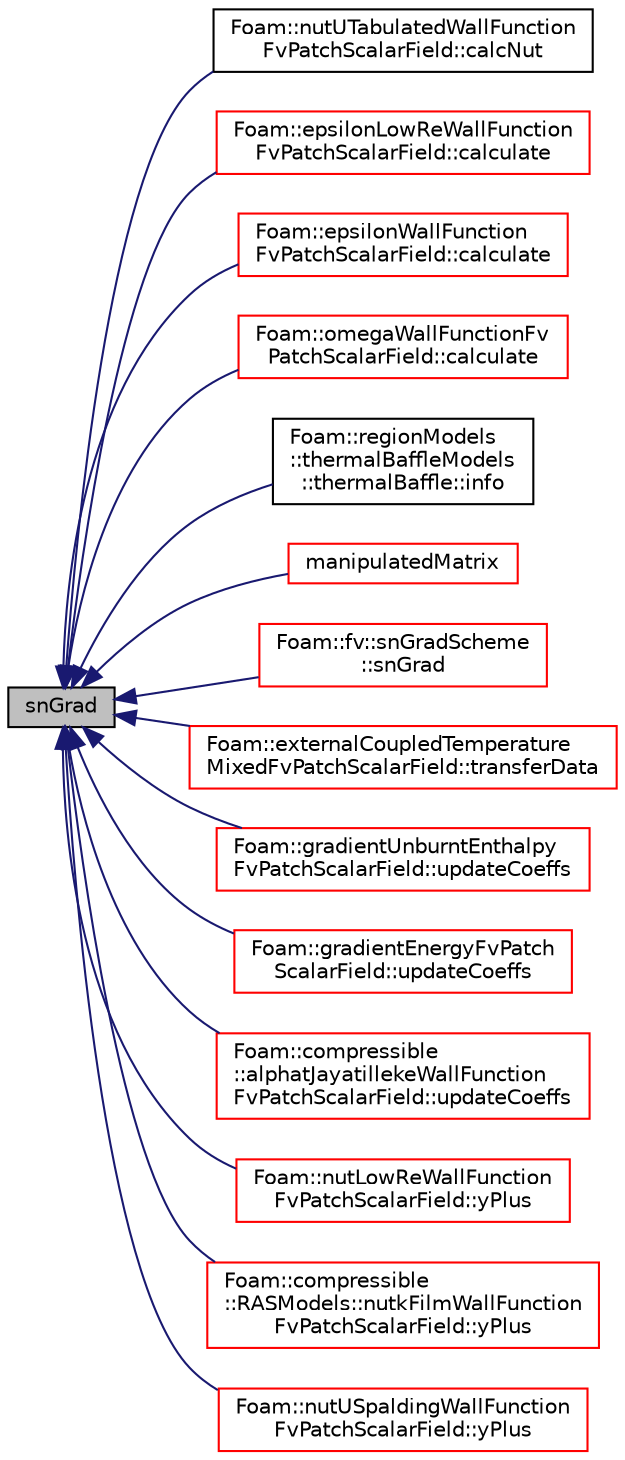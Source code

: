 digraph "snGrad"
{
  bgcolor="transparent";
  edge [fontname="Helvetica",fontsize="10",labelfontname="Helvetica",labelfontsize="10"];
  node [fontname="Helvetica",fontsize="10",shape=record];
  rankdir="LR";
  Node1 [label="snGrad",height=0.2,width=0.4,color="black", fillcolor="grey75", style="filled", fontcolor="black"];
  Node1 -> Node2 [dir="back",color="midnightblue",fontsize="10",style="solid",fontname="Helvetica"];
  Node2 [label="Foam::nutUTabulatedWallFunction\lFvPatchScalarField::calcNut",height=0.2,width=0.4,color="black",URL="$a01683.html#a3d7b33c5eb572bc4684ad4c690a762b8",tooltip="Calculate the turbulence viscosity. "];
  Node1 -> Node3 [dir="back",color="midnightblue",fontsize="10",style="solid",fontname="Helvetica"];
  Node3 [label="Foam::epsilonLowReWallFunction\lFvPatchScalarField::calculate",height=0.2,width=0.4,color="red",URL="$a00660.html#a9b10d949afa36a0fe772c66e94719865",tooltip="Calculate the epsilon and G. "];
  Node1 -> Node4 [dir="back",color="midnightblue",fontsize="10",style="solid",fontname="Helvetica"];
  Node4 [label="Foam::epsilonWallFunction\lFvPatchScalarField::calculate",height=0.2,width=0.4,color="red",URL="$a00661.html#a9b10d949afa36a0fe772c66e94719865",tooltip="Calculate the epsilon and G. "];
  Node1 -> Node5 [dir="back",color="midnightblue",fontsize="10",style="solid",fontname="Helvetica"];
  Node5 [label="Foam::omegaWallFunctionFv\lPatchScalarField::calculate",height=0.2,width=0.4,color="red",URL="$a01708.html#a198ab1edcd6a58e1f422febaac58dacc",tooltip="Calculate the omega and G. "];
  Node1 -> Node6 [dir="back",color="midnightblue",fontsize="10",style="solid",fontname="Helvetica"];
  Node6 [label="Foam::regionModels\l::thermalBaffleModels\l::thermalBaffle::info",height=0.2,width=0.4,color="black",URL="$a02578.html#ac1b66fe77173de9e5e8542b2823d6071",tooltip="Provide some feedback. "];
  Node1 -> Node7 [dir="back",color="midnightblue",fontsize="10",style="solid",fontname="Helvetica"];
  Node7 [label="manipulatedMatrix",height=0.2,width=0.4,color="red",URL="$a00886.html#a109f5a1b0e84275188a562046f44e34a",tooltip="Return true if the matrix has already been manipulated. "];
  Node1 -> Node8 [dir="back",color="midnightblue",fontsize="10",style="solid",fontname="Helvetica"];
  Node8 [label="Foam::fv::snGradScheme\l::snGrad",height=0.2,width=0.4,color="red",URL="$a02363.html#aaaa1dd14567f9116d35f40c25da74990",tooltip="Return the snGrad of the given cell field with the given deltaCoeffs. "];
  Node1 -> Node9 [dir="back",color="midnightblue",fontsize="10",style="solid",fontname="Helvetica"];
  Node9 [label="Foam::externalCoupledTemperature\lMixedFvPatchScalarField::transferData",height=0.2,width=0.4,color="red",URL="$a00706.html#a0b1b3cb36932ce3499b0f68b6172d183",tooltip="Transfer data for external source. "];
  Node1 -> Node10 [dir="back",color="midnightblue",fontsize="10",style="solid",fontname="Helvetica"];
  Node10 [label="Foam::gradientUnburntEnthalpy\lFvPatchScalarField::updateCoeffs",height=0.2,width=0.4,color="red",URL="$a00940.html#a7e24eafac629d3733181cd942d4c902f",tooltip="Update the coefficients associated with the patch field. "];
  Node1 -> Node11 [dir="back",color="midnightblue",fontsize="10",style="solid",fontname="Helvetica"];
  Node11 [label="Foam::gradientEnergyFvPatch\lScalarField::updateCoeffs",height=0.2,width=0.4,color="red",URL="$a00939.html#a7e24eafac629d3733181cd942d4c902f",tooltip="Update the coefficients associated with the patch field. "];
  Node1 -> Node12 [dir="back",color="midnightblue",fontsize="10",style="solid",fontname="Helvetica"];
  Node12 [label="Foam::compressible\l::alphatJayatillekeWallFunction\lFvPatchScalarField::updateCoeffs",height=0.2,width=0.4,color="red",URL="$a00042.html#a7e24eafac629d3733181cd942d4c902f",tooltip="Update the coefficients associated with the patch field. "];
  Node1 -> Node13 [dir="back",color="midnightblue",fontsize="10",style="solid",fontname="Helvetica"];
  Node13 [label="Foam::nutLowReWallFunction\lFvPatchScalarField::yPlus",height=0.2,width=0.4,color="red",URL="$a01680.html#af22569bc92132fb30885ef7f6ec81873",tooltip="Calculate and return the yPlus at the boundary. "];
  Node1 -> Node14 [dir="back",color="midnightblue",fontsize="10",style="solid",fontname="Helvetica"];
  Node14 [label="Foam::compressible\l::RASModels::nutkFilmWallFunction\lFvPatchScalarField::yPlus",height=0.2,width=0.4,color="red",URL="$a01677.html#af22569bc92132fb30885ef7f6ec81873",tooltip="Calculate and return the yPlus at the boundary. "];
  Node1 -> Node15 [dir="back",color="midnightblue",fontsize="10",style="solid",fontname="Helvetica"];
  Node15 [label="Foam::nutUSpaldingWallFunction\lFvPatchScalarField::yPlus",height=0.2,width=0.4,color="red",URL="$a01682.html#af22569bc92132fb30885ef7f6ec81873",tooltip="Calculate and return the yPlus at the boundary. "];
}
